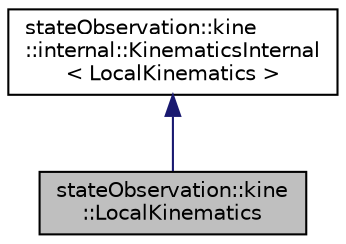 digraph "stateObservation::kine::LocalKinematics"
{
 // LATEX_PDF_SIZE
  edge [fontname="Helvetica",fontsize="10",labelfontname="Helvetica",labelfontsize="10"];
  node [fontname="Helvetica",fontsize="10",shape=record];
  Node1 [label="stateObservation::kine\l::LocalKinematics",height=0.2,width=0.4,color="black", fillcolor="grey75", style="filled", fontcolor="black",tooltip="Class facilitating the manipulation of the local kinematics of a frame within another and the associa..."];
  Node2 -> Node1 [dir="back",color="midnightblue",fontsize="10",style="solid",fontname="Helvetica"];
  Node2 [label="stateObservation::kine\l::internal::KinematicsInternal\l\< LocalKinematics \>",height=0.2,width=0.4,color="black", fillcolor="white", style="filled",URL="$classstateObservation_1_1kine_1_1internal_1_1KinematicsInternal.html",tooltip=" "];
}
